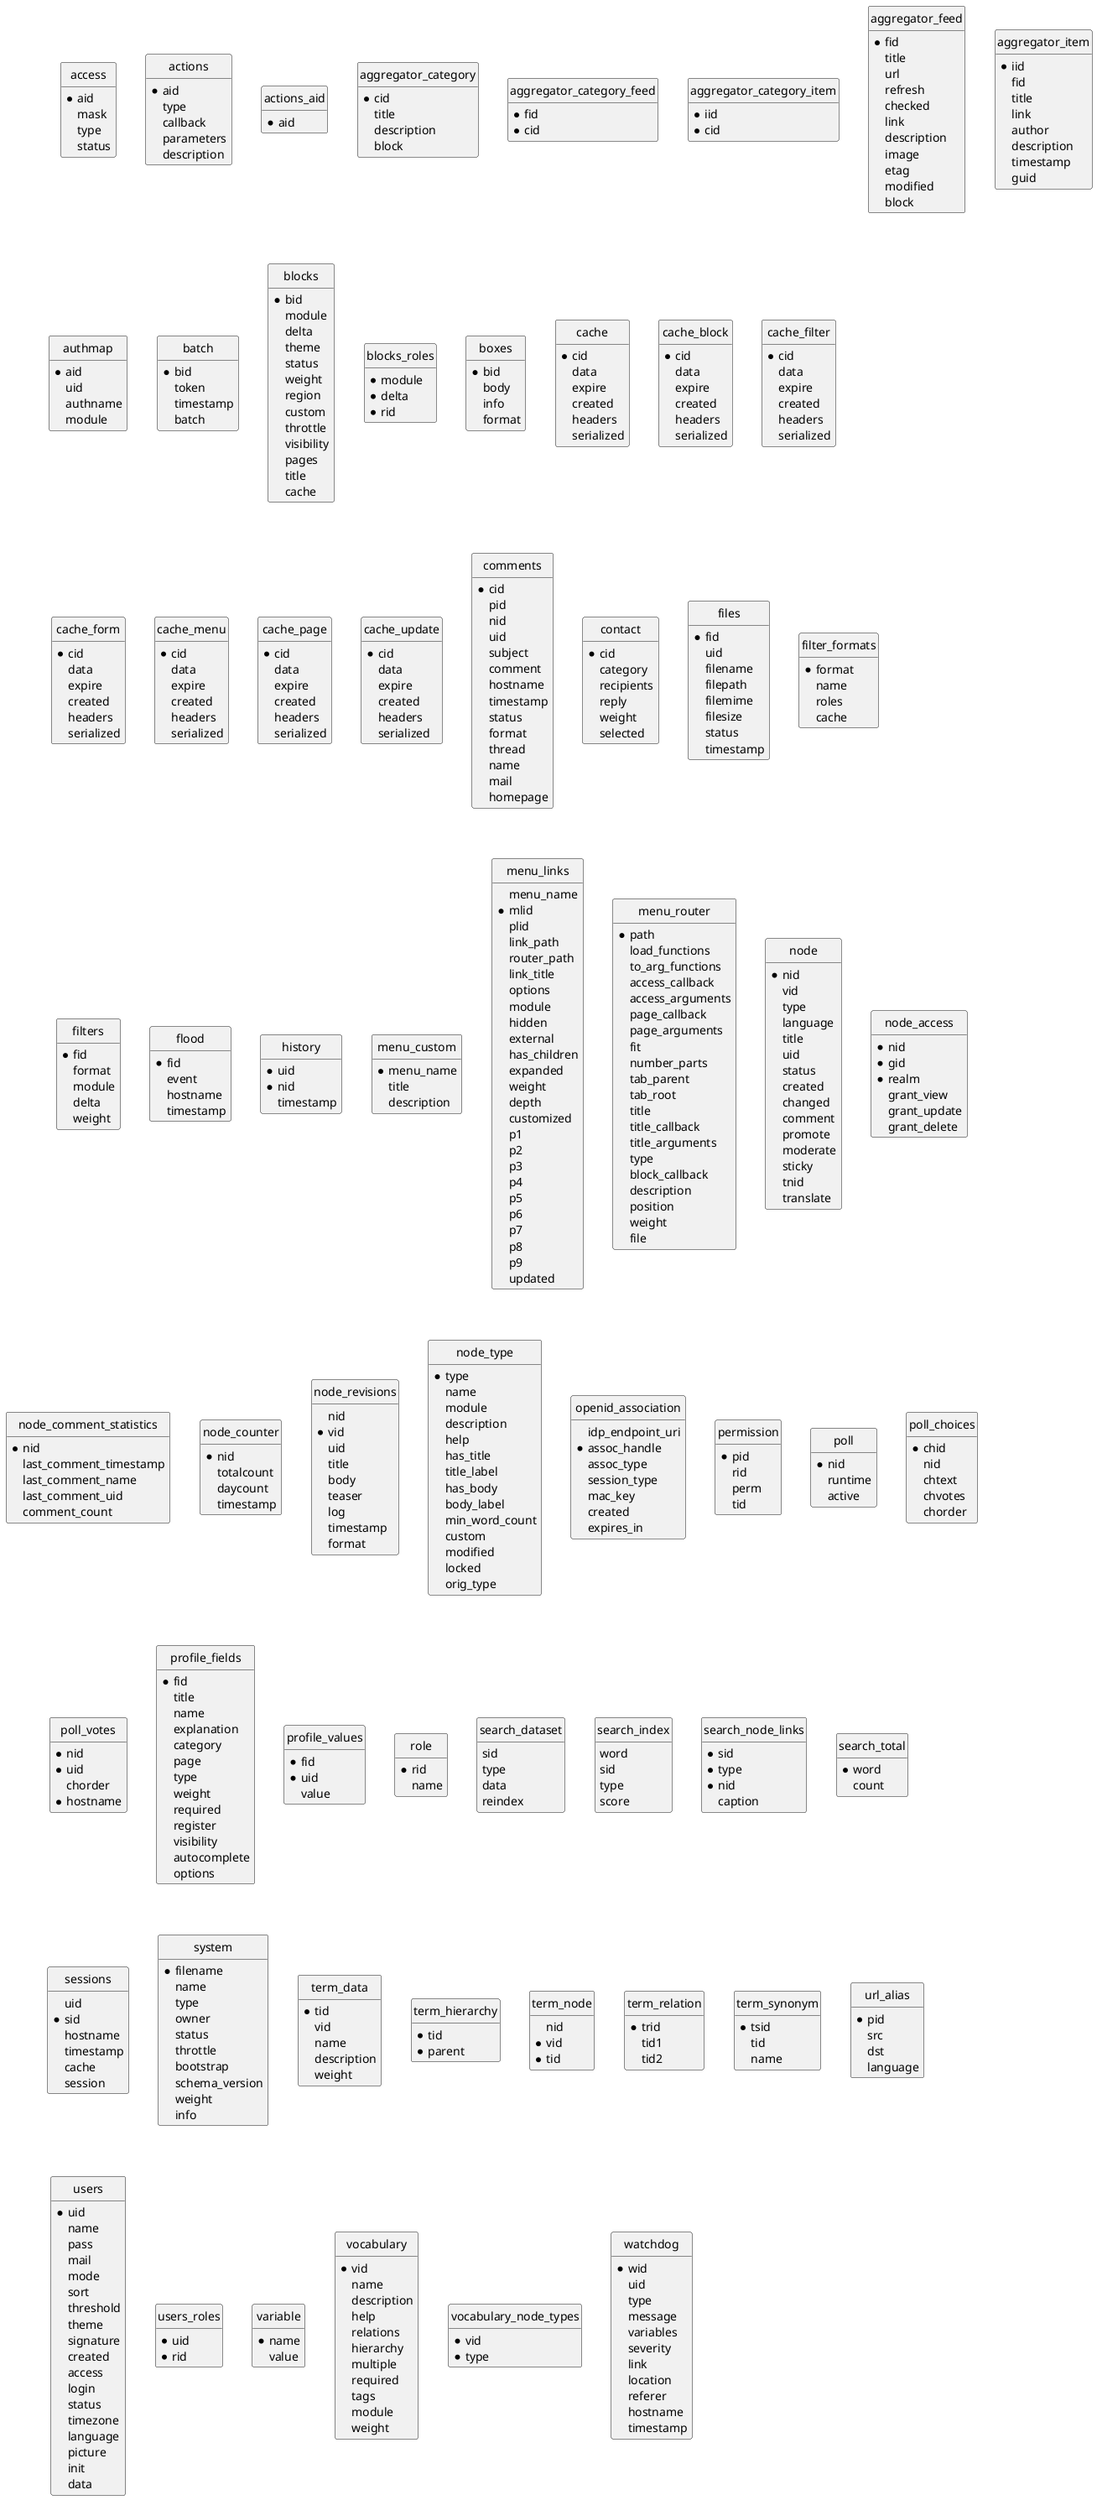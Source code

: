 @startuml

' hide the spot
hide circle
hide methods
hide stereotypes

' avoid problems with angled crows feet
skinparam linetype ortho

entity access {
  *aid
  mask
  type
  status
}
entity actions {
  *aid
  type
  callback
  parameters
  description
}
entity actions_aid {
  *aid
}
entity aggregator_category {
  *cid
  title
  description
  block
}
entity aggregator_category_feed {
  *fid
  *cid
}
entity aggregator_category_item {
  *iid
  *cid
}
entity aggregator_feed {
  *fid
  title
  url
  refresh
  checked
  link
  description
  image
  etag
  modified
  block
}
entity aggregator_item {
  *iid
  fid
  title
  link
  author
  description
  timestamp
  guid
}
entity authmap {
  *aid
  uid
  authname
  module
}
entity batch {
  *bid
  token
  timestamp
  batch
}
entity blocks {
  *bid
  module
  delta
  theme
  status
  weight
  region
  custom
  throttle
  visibility
  pages
  title
  cache
}
entity blocks_roles {
  *module
  *delta
  *rid
}
entity boxes {
  *bid
  body
  info
  format
}
entity cache {
  *cid
  data
  expire
  created
  headers
  serialized
}
entity cache_block {
  *cid
  data
  expire
  created
  headers
  serialized
}
entity cache_filter {
  *cid
  data
  expire
  created
  headers
  serialized
}
entity cache_form {
  *cid
  data
  expire
  created
  headers
  serialized
}
entity cache_menu {
  *cid
  data
  expire
  created
  headers
  serialized
}
entity cache_page {
  *cid
  data
  expire
  created
  headers
  serialized
}
entity cache_update {
  *cid
  data
  expire
  created
  headers
  serialized
}
entity comments {
  *cid
  pid
  nid
  uid
  subject
  comment
  hostname
  timestamp
  status
  format
  thread
  name
  mail
  homepage
}
entity contact {
  *cid
  category
  recipients
  reply
  weight
  selected
}
entity files {
  *fid
  uid
  filename
  filepath
  filemime
  filesize
  status
  timestamp
}
entity filter_formats {
  *format
  name
  roles
  cache
}
entity filters {
  *fid
  format
  module
  delta
  weight
}
entity flood {
  *fid
  event
  hostname
  timestamp
}
entity history {
  *uid
  *nid
  timestamp
}
entity menu_custom {
  *menu_name
  title
  description
}
entity menu_links {
  menu_name
  *mlid
  plid
  link_path
  router_path
  link_title
  options
  module
  hidden
  external
  has_children
  expanded
  weight
  depth
  customized
  p1
  p2
  p3
  p4
  p5
  p6
  p7
  p8
  p9
  updated
}
entity menu_router {
  *path
  load_functions
  to_arg_functions
  access_callback
  access_arguments
  page_callback
  page_arguments
  fit
  number_parts
  tab_parent
  tab_root
  title
  title_callback
  title_arguments
  type
  block_callback
  description
  position
  weight
  file
}
entity node {
  *nid
  vid
  type
  language
  title
  uid
  status
  created
  changed
  comment
  promote
  moderate
  sticky
  tnid
  translate
}
entity node_access {
  *nid
  *gid
  *realm
  grant_view
  grant_update
  grant_delete
}
entity node_comment_statistics {
  *nid
  last_comment_timestamp
  last_comment_name
  last_comment_uid
  comment_count
}
entity node_counter {
  *nid
  totalcount
  daycount
  timestamp
}
entity node_revisions {
  nid
  *vid
  uid
  title
  body
  teaser
  log
  timestamp
  format
}
entity node_type {
  *type
  name
  module
  description
  help
  has_title
  title_label
  has_body
  body_label
  min_word_count
  custom
  modified
  locked
  orig_type
}
entity openid_association {
  idp_endpoint_uri
  *assoc_handle
  assoc_type
  session_type
  mac_key
  created
  expires_in
}
entity permission {
  *pid
  rid
  perm
  tid
}
entity poll {
  *nid
  runtime
  active
}
entity poll_choices {
  *chid
  nid
  chtext
  chvotes
  chorder
}
entity poll_votes {
  *nid
  *uid
  chorder
  *hostname
}
entity profile_fields {
  *fid
  title
  name
  explanation
  category
  page
  type
  weight
  required
  register
  visibility
  autocomplete
  options
}
entity profile_values {
  *fid
  *uid
  value
}
entity role {
  *rid
  name
}
entity search_dataset {
  sid
  type
  data
  reindex
}
entity search_index {
  word
  sid
  type
  score
}
entity search_node_links {
  *sid
  *type
  *nid
  caption
}
entity search_total {
  *word
  count
}
entity sessions {
  uid
  *sid
  hostname
  timestamp
  cache
  session
}
entity system {
  *filename
  name
  type
  owner
  status
  throttle
  bootstrap
  schema_version
  weight
  info
}
entity term_data {
  *tid
  vid
  name
  description
  weight
}
entity term_hierarchy {
  *tid
  *parent
}
entity term_node {
  nid
  *vid
  *tid
}
entity term_relation {
  *trid
  tid1
  tid2
}
entity term_synonym {
  *tsid
  tid
  name
}
entity url_alias {
  *pid
  src
  dst
  language
}
entity users {
  *uid
  name
  pass
  mail
  mode
  sort
  threshold
  theme
  signature
  created
  access
  login
  status
  timezone
  language
  picture
  init
  data
}
entity users_roles {
  *uid
  *rid
}
entity variable {
  *name
  value
}
entity vocabulary {
  *vid
  name
  description
  help
  relations
  hierarchy
  multiple
  required
  tags
  module
  weight
}
entity vocabulary_node_types {
  *vid
  *type
}
entity watchdog {
  *wid
  uid
  type
  message
  variables
  severity
  link
  location
  referer
  hostname
  timestamp
}




@enduml
